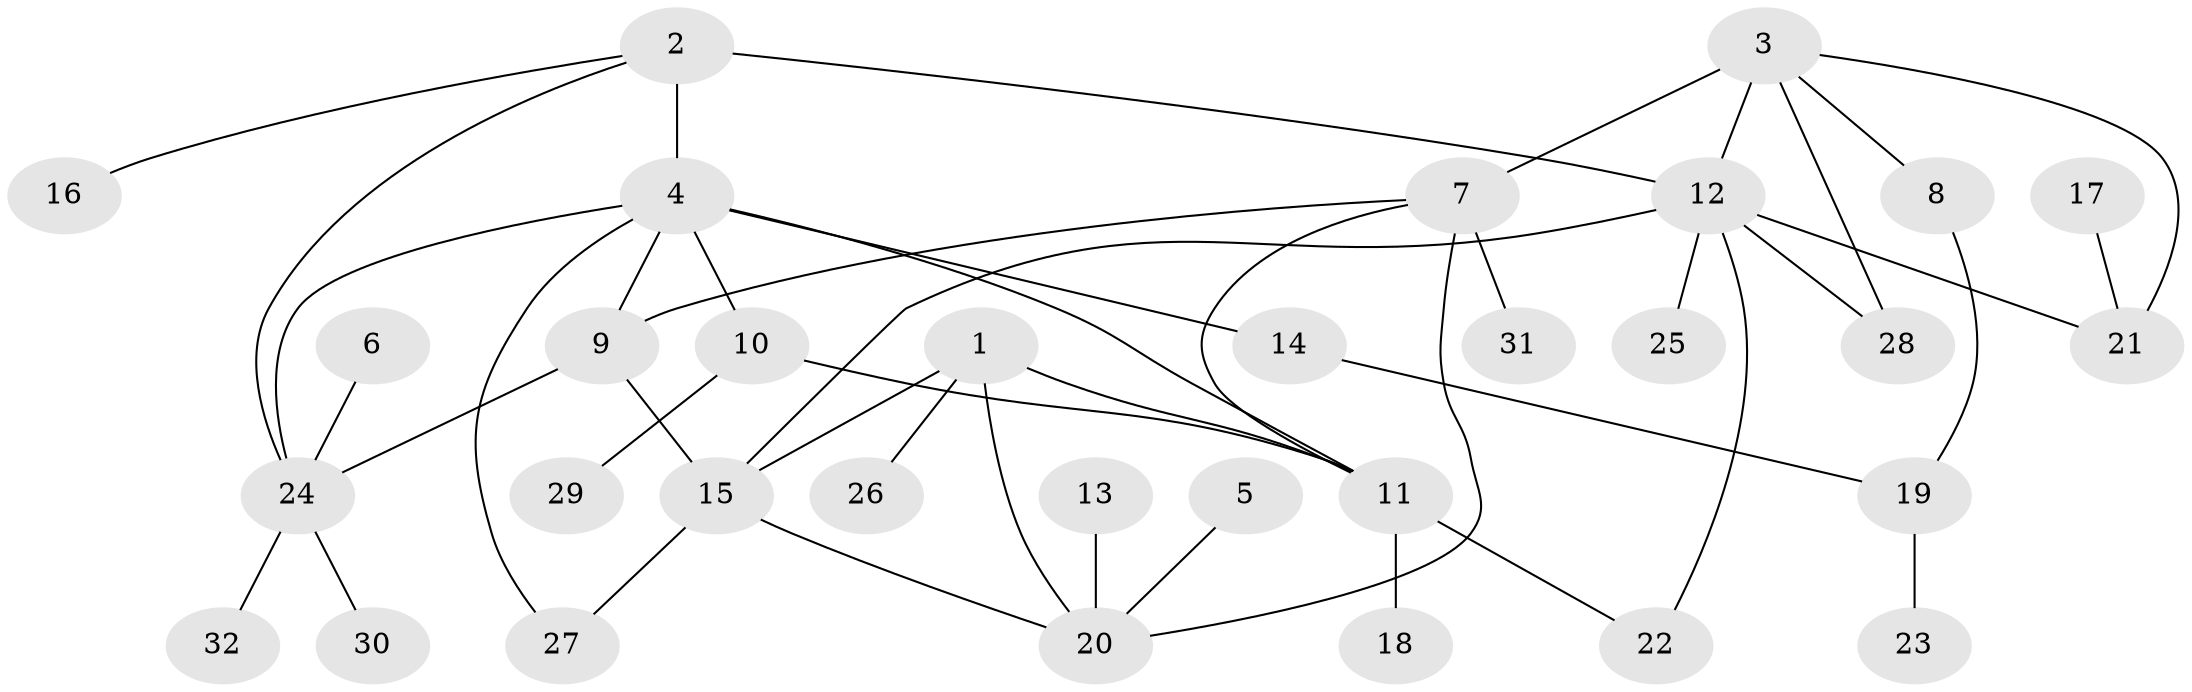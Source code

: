 // original degree distribution, {4: 0.031746031746031744, 7: 0.047619047619047616, 10: 0.015873015873015872, 3: 0.07936507936507936, 8: 0.031746031746031744, 5: 0.07936507936507936, 6: 0.015873015873015872, 2: 0.20634920634920634, 1: 0.49206349206349204}
// Generated by graph-tools (version 1.1) at 2025/02/03/09/25 03:02:43]
// undirected, 32 vertices, 45 edges
graph export_dot {
graph [start="1"]
  node [color=gray90,style=filled];
  1;
  2;
  3;
  4;
  5;
  6;
  7;
  8;
  9;
  10;
  11;
  12;
  13;
  14;
  15;
  16;
  17;
  18;
  19;
  20;
  21;
  22;
  23;
  24;
  25;
  26;
  27;
  28;
  29;
  30;
  31;
  32;
  1 -- 11 [weight=1.0];
  1 -- 15 [weight=1.0];
  1 -- 20 [weight=1.0];
  1 -- 26 [weight=1.0];
  2 -- 4 [weight=1.0];
  2 -- 12 [weight=2.0];
  2 -- 16 [weight=1.0];
  2 -- 24 [weight=1.0];
  3 -- 7 [weight=2.0];
  3 -- 8 [weight=1.0];
  3 -- 12 [weight=1.0];
  3 -- 21 [weight=1.0];
  3 -- 28 [weight=1.0];
  4 -- 9 [weight=1.0];
  4 -- 10 [weight=1.0];
  4 -- 11 [weight=1.0];
  4 -- 14 [weight=1.0];
  4 -- 24 [weight=1.0];
  4 -- 27 [weight=1.0];
  5 -- 20 [weight=1.0];
  6 -- 24 [weight=1.0];
  7 -- 9 [weight=1.0];
  7 -- 11 [weight=1.0];
  7 -- 20 [weight=1.0];
  7 -- 31 [weight=1.0];
  8 -- 19 [weight=1.0];
  9 -- 15 [weight=1.0];
  9 -- 24 [weight=1.0];
  10 -- 11 [weight=1.0];
  10 -- 29 [weight=1.0];
  11 -- 18 [weight=1.0];
  11 -- 22 [weight=1.0];
  12 -- 15 [weight=1.0];
  12 -- 21 [weight=2.0];
  12 -- 22 [weight=1.0];
  12 -- 25 [weight=1.0];
  12 -- 28 [weight=1.0];
  13 -- 20 [weight=1.0];
  14 -- 19 [weight=1.0];
  15 -- 20 [weight=1.0];
  15 -- 27 [weight=1.0];
  17 -- 21 [weight=1.0];
  19 -- 23 [weight=1.0];
  24 -- 30 [weight=1.0];
  24 -- 32 [weight=1.0];
}
